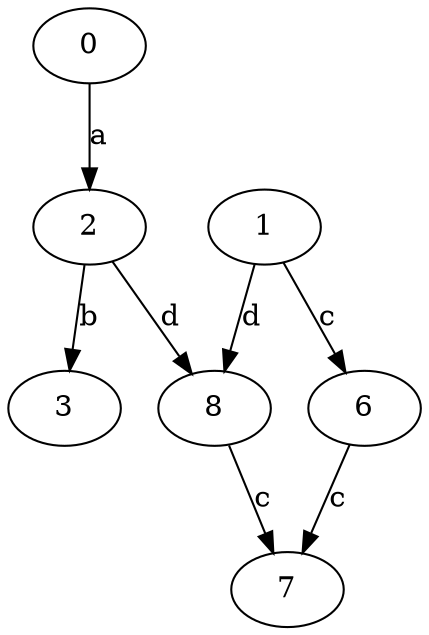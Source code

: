 strict digraph  {
0;
1;
2;
3;
6;
7;
8;
0 -> 2  [label=a];
1 -> 6  [label=c];
1 -> 8  [label=d];
2 -> 3  [label=b];
2 -> 8  [label=d];
6 -> 7  [label=c];
8 -> 7  [label=c];
}
